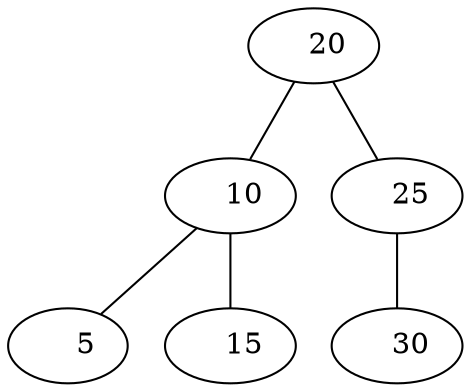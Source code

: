 graph{
     4 [label="   20"];
     4 --     2;
     4 --     5;
     2 [label="   10"];
     2 --     1;
     2 --     3;
     1 [label="    5"];
     3 [label="   15"];
     5 [label="   25"];
     5 --     6;
     6 [label="   30"];
}
